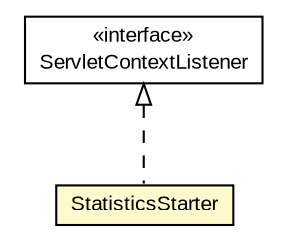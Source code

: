 #!/usr/local/bin/dot
#
# Class diagram 
# Generated by UMLGraph version R5_6-24-gf6e263 (http://www.umlgraph.org/)
#

digraph G {
	edge [fontname="arial",fontsize=10,labelfontname="arial",labelfontsize=10];
	node [fontname="arial",fontsize=10,shape=plaintext];
	nodesep=0.25;
	ranksep=0.5;
	// org.miloss.fgsms.auxsrv.StatisticsStarter
	c1154894 [label=<<table title="org.miloss.fgsms.auxsrv.StatisticsStarter" border="0" cellborder="1" cellspacing="0" cellpadding="2" port="p" bgcolor="lemonChiffon" href="./StatisticsStarter.html">
		<tr><td><table border="0" cellspacing="0" cellpadding="1">
<tr><td align="center" balign="center"> StatisticsStarter </td></tr>
		</table></td></tr>
		</table>>, URL="./StatisticsStarter.html", fontname="arial", fontcolor="black", fontsize=10.0];
	//org.miloss.fgsms.auxsrv.StatisticsStarter implements javax.servlet.ServletContextListener
	c1154990:p -> c1154894:p [dir=back,arrowtail=empty,style=dashed];
	// javax.servlet.ServletContextListener
	c1154990 [label=<<table title="javax.servlet.ServletContextListener" border="0" cellborder="1" cellspacing="0" cellpadding="2" port="p" href="http://java.sun.com/j2se/1.4.2/docs/api/javax/servlet/ServletContextListener.html">
		<tr><td><table border="0" cellspacing="0" cellpadding="1">
<tr><td align="center" balign="center"> &#171;interface&#187; </td></tr>
<tr><td align="center" balign="center"> ServletContextListener </td></tr>
		</table></td></tr>
		</table>>, URL="http://java.sun.com/j2se/1.4.2/docs/api/javax/servlet/ServletContextListener.html", fontname="arial", fontcolor="black", fontsize=10.0];
}

